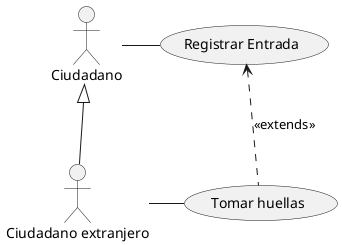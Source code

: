 @startuml

Actor Ciudadano as C
Actor "Ciudadano extranjero" as CE

usecase "Registrar Entrada" as RE
usecase "Tomar huellas" as TH


C <|-- CE
C - RE
CE - TH

RE <.. TH : <<extends>>

@enduml